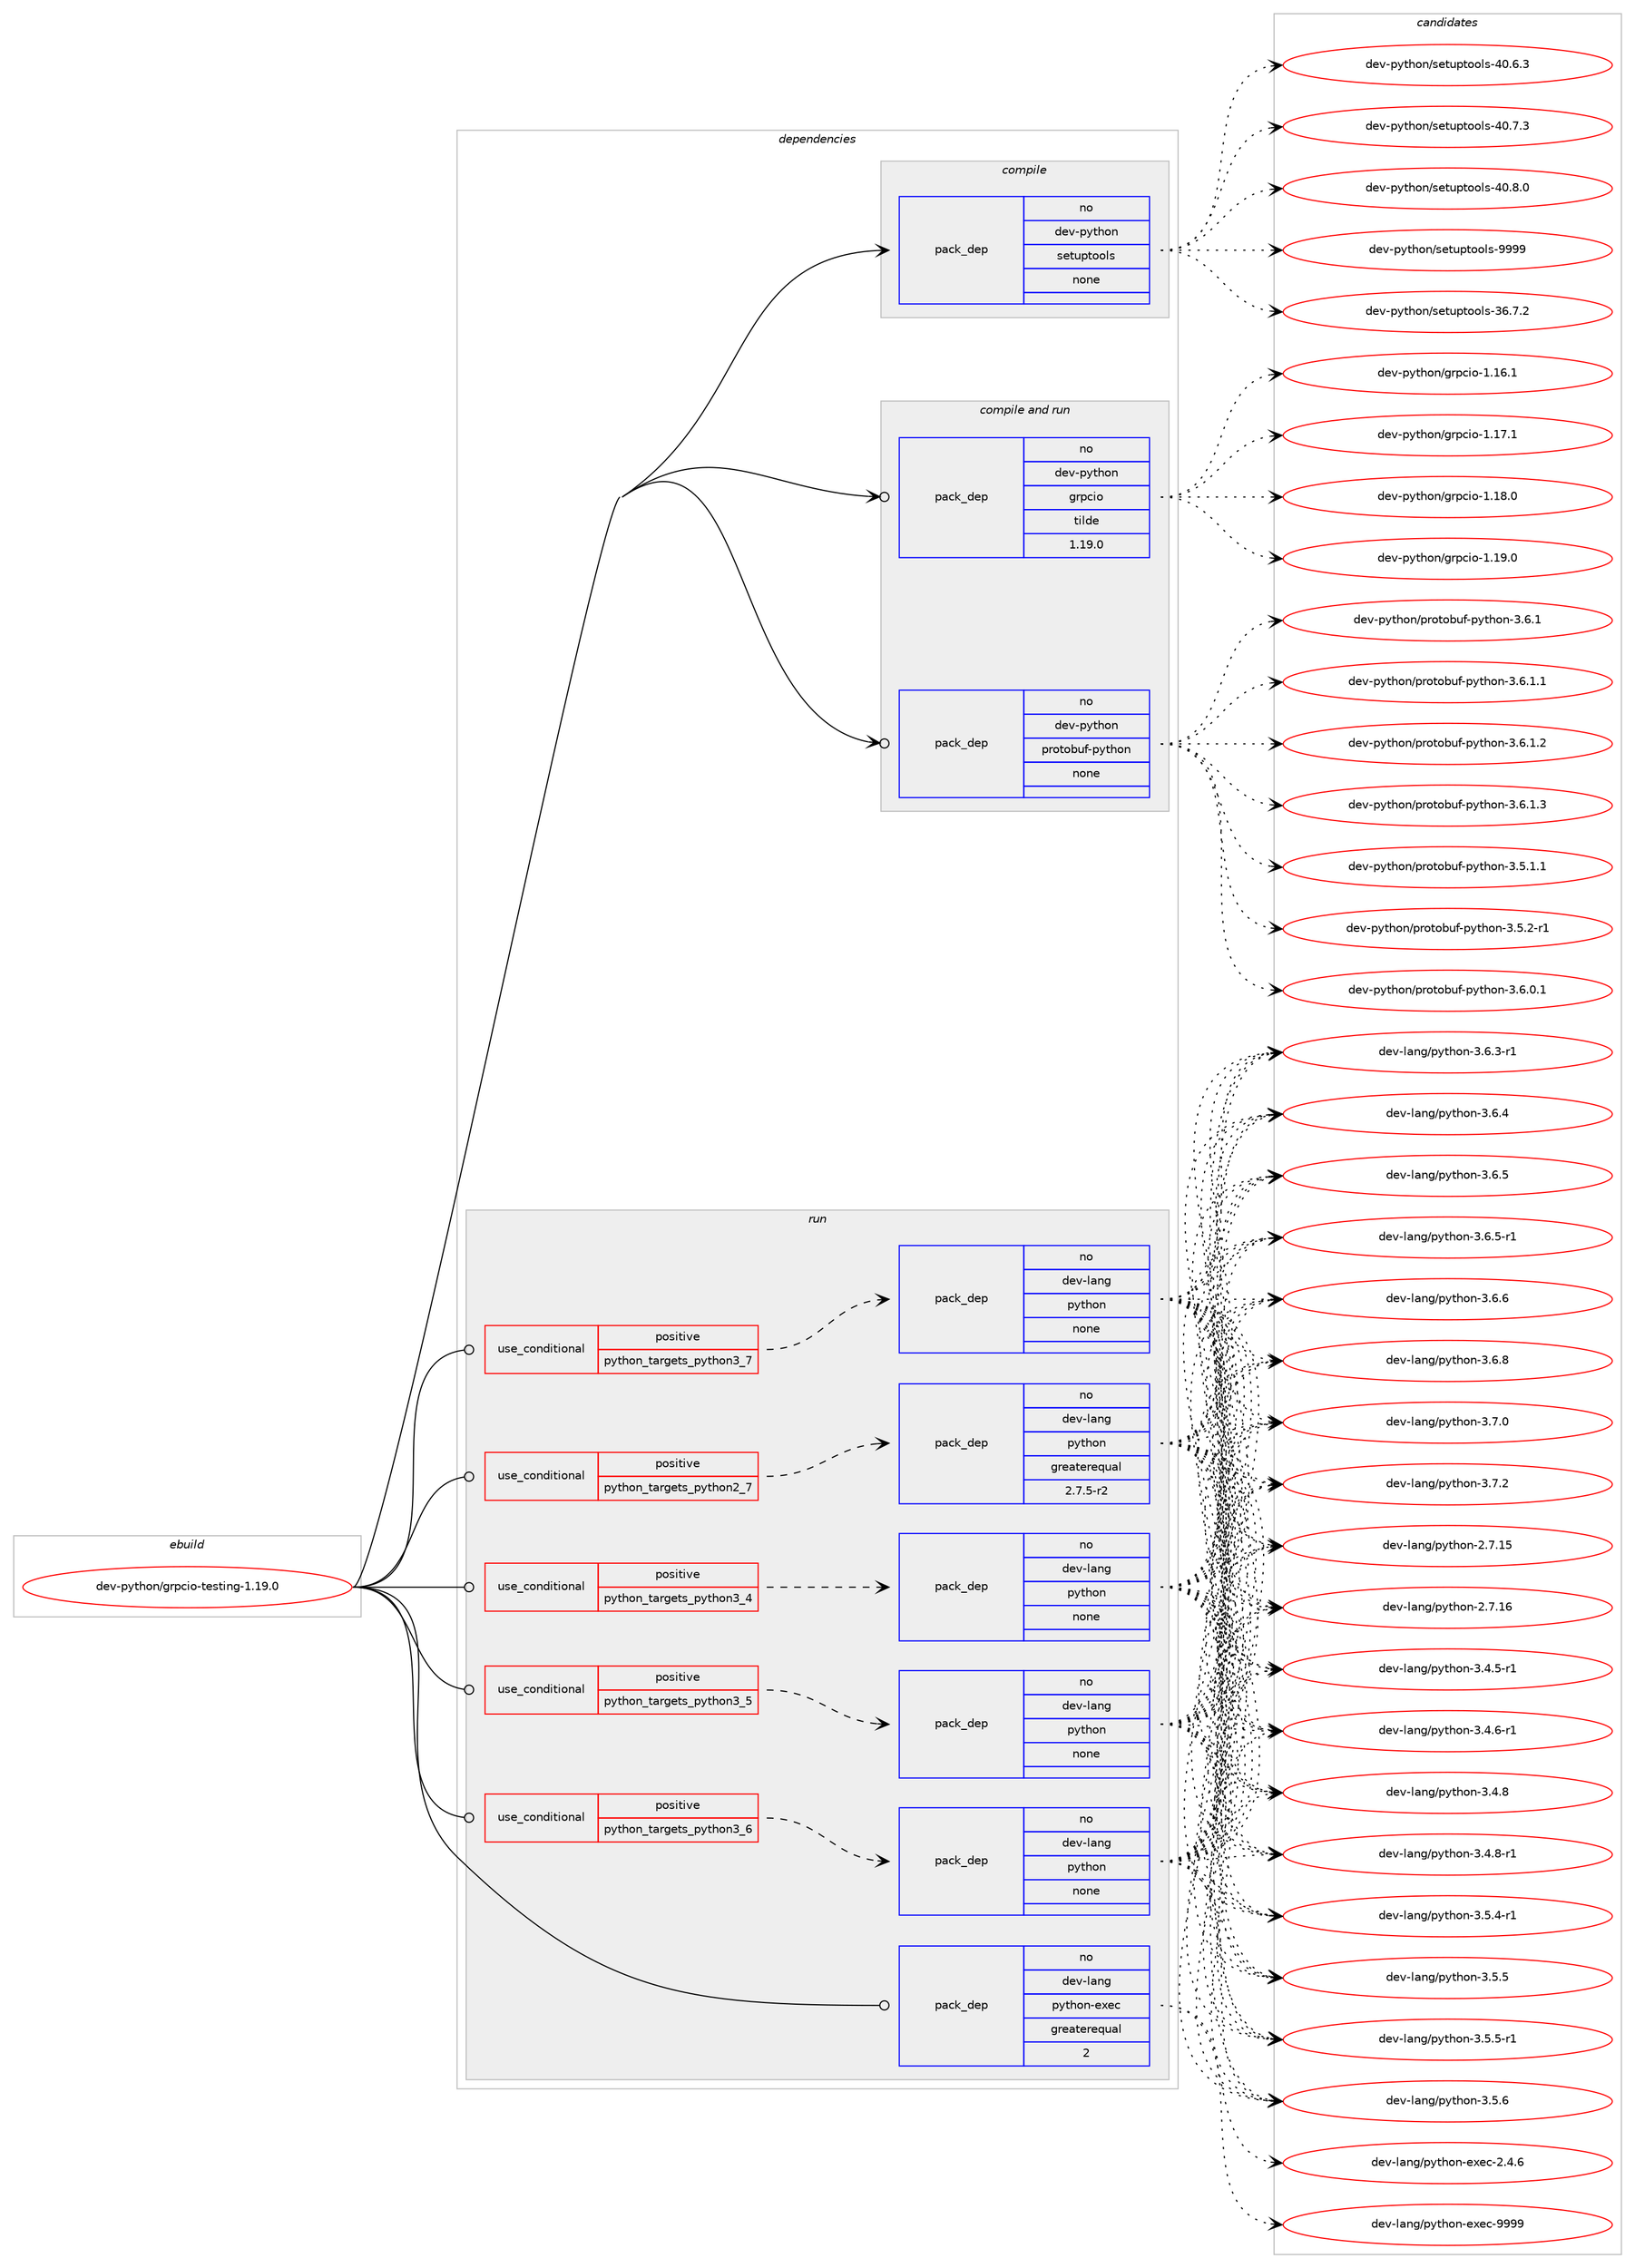 digraph prolog {

# *************
# Graph options
# *************

newrank=true;
concentrate=true;
compound=true;
graph [rankdir=LR,fontname=Helvetica,fontsize=10,ranksep=1.5];#, ranksep=2.5, nodesep=0.2];
edge  [arrowhead=vee];
node  [fontname=Helvetica,fontsize=10];

# **********
# The ebuild
# **********

subgraph cluster_leftcol {
color=gray;
rank=same;
label=<<i>ebuild</i>>;
id [label="dev-python/grpcio-testing-1.19.0", color=red, width=4, href="../dev-python/grpcio-testing-1.19.0.svg"];
}

# ****************
# The dependencies
# ****************

subgraph cluster_midcol {
color=gray;
label=<<i>dependencies</i>>;
subgraph cluster_compile {
fillcolor="#eeeeee";
style=filled;
label=<<i>compile</i>>;
subgraph pack1013659 {
dependency1412120 [label=<<TABLE BORDER="0" CELLBORDER="1" CELLSPACING="0" CELLPADDING="4" WIDTH="220"><TR><TD ROWSPAN="6" CELLPADDING="30">pack_dep</TD></TR><TR><TD WIDTH="110">no</TD></TR><TR><TD>dev-python</TD></TR><TR><TD>setuptools</TD></TR><TR><TD>none</TD></TR><TR><TD></TD></TR></TABLE>>, shape=none, color=blue];
}
id:e -> dependency1412120:w [weight=20,style="solid",arrowhead="vee"];
}
subgraph cluster_compileandrun {
fillcolor="#eeeeee";
style=filled;
label=<<i>compile and run</i>>;
subgraph pack1013660 {
dependency1412121 [label=<<TABLE BORDER="0" CELLBORDER="1" CELLSPACING="0" CELLPADDING="4" WIDTH="220"><TR><TD ROWSPAN="6" CELLPADDING="30">pack_dep</TD></TR><TR><TD WIDTH="110">no</TD></TR><TR><TD>dev-python</TD></TR><TR><TD>grpcio</TD></TR><TR><TD>tilde</TD></TR><TR><TD>1.19.0</TD></TR></TABLE>>, shape=none, color=blue];
}
id:e -> dependency1412121:w [weight=20,style="solid",arrowhead="odotvee"];
subgraph pack1013661 {
dependency1412122 [label=<<TABLE BORDER="0" CELLBORDER="1" CELLSPACING="0" CELLPADDING="4" WIDTH="220"><TR><TD ROWSPAN="6" CELLPADDING="30">pack_dep</TD></TR><TR><TD WIDTH="110">no</TD></TR><TR><TD>dev-python</TD></TR><TR><TD>protobuf-python</TD></TR><TR><TD>none</TD></TR><TR><TD></TD></TR></TABLE>>, shape=none, color=blue];
}
id:e -> dependency1412122:w [weight=20,style="solid",arrowhead="odotvee"];
}
subgraph cluster_run {
fillcolor="#eeeeee";
style=filled;
label=<<i>run</i>>;
subgraph cond375194 {
dependency1412123 [label=<<TABLE BORDER="0" CELLBORDER="1" CELLSPACING="0" CELLPADDING="4"><TR><TD ROWSPAN="3" CELLPADDING="10">use_conditional</TD></TR><TR><TD>positive</TD></TR><TR><TD>python_targets_python2_7</TD></TR></TABLE>>, shape=none, color=red];
subgraph pack1013662 {
dependency1412124 [label=<<TABLE BORDER="0" CELLBORDER="1" CELLSPACING="0" CELLPADDING="4" WIDTH="220"><TR><TD ROWSPAN="6" CELLPADDING="30">pack_dep</TD></TR><TR><TD WIDTH="110">no</TD></TR><TR><TD>dev-lang</TD></TR><TR><TD>python</TD></TR><TR><TD>greaterequal</TD></TR><TR><TD>2.7.5-r2</TD></TR></TABLE>>, shape=none, color=blue];
}
dependency1412123:e -> dependency1412124:w [weight=20,style="dashed",arrowhead="vee"];
}
id:e -> dependency1412123:w [weight=20,style="solid",arrowhead="odot"];
subgraph cond375195 {
dependency1412125 [label=<<TABLE BORDER="0" CELLBORDER="1" CELLSPACING="0" CELLPADDING="4"><TR><TD ROWSPAN="3" CELLPADDING="10">use_conditional</TD></TR><TR><TD>positive</TD></TR><TR><TD>python_targets_python3_4</TD></TR></TABLE>>, shape=none, color=red];
subgraph pack1013663 {
dependency1412126 [label=<<TABLE BORDER="0" CELLBORDER="1" CELLSPACING="0" CELLPADDING="4" WIDTH="220"><TR><TD ROWSPAN="6" CELLPADDING="30">pack_dep</TD></TR><TR><TD WIDTH="110">no</TD></TR><TR><TD>dev-lang</TD></TR><TR><TD>python</TD></TR><TR><TD>none</TD></TR><TR><TD></TD></TR></TABLE>>, shape=none, color=blue];
}
dependency1412125:e -> dependency1412126:w [weight=20,style="dashed",arrowhead="vee"];
}
id:e -> dependency1412125:w [weight=20,style="solid",arrowhead="odot"];
subgraph cond375196 {
dependency1412127 [label=<<TABLE BORDER="0" CELLBORDER="1" CELLSPACING="0" CELLPADDING="4"><TR><TD ROWSPAN="3" CELLPADDING="10">use_conditional</TD></TR><TR><TD>positive</TD></TR><TR><TD>python_targets_python3_5</TD></TR></TABLE>>, shape=none, color=red];
subgraph pack1013664 {
dependency1412128 [label=<<TABLE BORDER="0" CELLBORDER="1" CELLSPACING="0" CELLPADDING="4" WIDTH="220"><TR><TD ROWSPAN="6" CELLPADDING="30">pack_dep</TD></TR><TR><TD WIDTH="110">no</TD></TR><TR><TD>dev-lang</TD></TR><TR><TD>python</TD></TR><TR><TD>none</TD></TR><TR><TD></TD></TR></TABLE>>, shape=none, color=blue];
}
dependency1412127:e -> dependency1412128:w [weight=20,style="dashed",arrowhead="vee"];
}
id:e -> dependency1412127:w [weight=20,style="solid",arrowhead="odot"];
subgraph cond375197 {
dependency1412129 [label=<<TABLE BORDER="0" CELLBORDER="1" CELLSPACING="0" CELLPADDING="4"><TR><TD ROWSPAN="3" CELLPADDING="10">use_conditional</TD></TR><TR><TD>positive</TD></TR><TR><TD>python_targets_python3_6</TD></TR></TABLE>>, shape=none, color=red];
subgraph pack1013665 {
dependency1412130 [label=<<TABLE BORDER="0" CELLBORDER="1" CELLSPACING="0" CELLPADDING="4" WIDTH="220"><TR><TD ROWSPAN="6" CELLPADDING="30">pack_dep</TD></TR><TR><TD WIDTH="110">no</TD></TR><TR><TD>dev-lang</TD></TR><TR><TD>python</TD></TR><TR><TD>none</TD></TR><TR><TD></TD></TR></TABLE>>, shape=none, color=blue];
}
dependency1412129:e -> dependency1412130:w [weight=20,style="dashed",arrowhead="vee"];
}
id:e -> dependency1412129:w [weight=20,style="solid",arrowhead="odot"];
subgraph cond375198 {
dependency1412131 [label=<<TABLE BORDER="0" CELLBORDER="1" CELLSPACING="0" CELLPADDING="4"><TR><TD ROWSPAN="3" CELLPADDING="10">use_conditional</TD></TR><TR><TD>positive</TD></TR><TR><TD>python_targets_python3_7</TD></TR></TABLE>>, shape=none, color=red];
subgraph pack1013666 {
dependency1412132 [label=<<TABLE BORDER="0" CELLBORDER="1" CELLSPACING="0" CELLPADDING="4" WIDTH="220"><TR><TD ROWSPAN="6" CELLPADDING="30">pack_dep</TD></TR><TR><TD WIDTH="110">no</TD></TR><TR><TD>dev-lang</TD></TR><TR><TD>python</TD></TR><TR><TD>none</TD></TR><TR><TD></TD></TR></TABLE>>, shape=none, color=blue];
}
dependency1412131:e -> dependency1412132:w [weight=20,style="dashed",arrowhead="vee"];
}
id:e -> dependency1412131:w [weight=20,style="solid",arrowhead="odot"];
subgraph pack1013667 {
dependency1412133 [label=<<TABLE BORDER="0" CELLBORDER="1" CELLSPACING="0" CELLPADDING="4" WIDTH="220"><TR><TD ROWSPAN="6" CELLPADDING="30">pack_dep</TD></TR><TR><TD WIDTH="110">no</TD></TR><TR><TD>dev-lang</TD></TR><TR><TD>python-exec</TD></TR><TR><TD>greaterequal</TD></TR><TR><TD>2</TD></TR></TABLE>>, shape=none, color=blue];
}
id:e -> dependency1412133:w [weight=20,style="solid",arrowhead="odot"];
}
}

# **************
# The candidates
# **************

subgraph cluster_choices {
rank=same;
color=gray;
label=<<i>candidates</i>>;

subgraph choice1013659 {
color=black;
nodesep=1;
choice100101118451121211161041111104711510111611711211611111110811545515446554650 [label="dev-python/setuptools-36.7.2", color=red, width=4,href="../dev-python/setuptools-36.7.2.svg"];
choice100101118451121211161041111104711510111611711211611111110811545524846544651 [label="dev-python/setuptools-40.6.3", color=red, width=4,href="../dev-python/setuptools-40.6.3.svg"];
choice100101118451121211161041111104711510111611711211611111110811545524846554651 [label="dev-python/setuptools-40.7.3", color=red, width=4,href="../dev-python/setuptools-40.7.3.svg"];
choice100101118451121211161041111104711510111611711211611111110811545524846564648 [label="dev-python/setuptools-40.8.0", color=red, width=4,href="../dev-python/setuptools-40.8.0.svg"];
choice10010111845112121116104111110471151011161171121161111111081154557575757 [label="dev-python/setuptools-9999", color=red, width=4,href="../dev-python/setuptools-9999.svg"];
dependency1412120:e -> choice100101118451121211161041111104711510111611711211611111110811545515446554650:w [style=dotted,weight="100"];
dependency1412120:e -> choice100101118451121211161041111104711510111611711211611111110811545524846544651:w [style=dotted,weight="100"];
dependency1412120:e -> choice100101118451121211161041111104711510111611711211611111110811545524846554651:w [style=dotted,weight="100"];
dependency1412120:e -> choice100101118451121211161041111104711510111611711211611111110811545524846564648:w [style=dotted,weight="100"];
dependency1412120:e -> choice10010111845112121116104111110471151011161171121161111111081154557575757:w [style=dotted,weight="100"];
}
subgraph choice1013660 {
color=black;
nodesep=1;
choice10010111845112121116104111110471031141129910511145494649544649 [label="dev-python/grpcio-1.16.1", color=red, width=4,href="../dev-python/grpcio-1.16.1.svg"];
choice10010111845112121116104111110471031141129910511145494649554649 [label="dev-python/grpcio-1.17.1", color=red, width=4,href="../dev-python/grpcio-1.17.1.svg"];
choice10010111845112121116104111110471031141129910511145494649564648 [label="dev-python/grpcio-1.18.0", color=red, width=4,href="../dev-python/grpcio-1.18.0.svg"];
choice10010111845112121116104111110471031141129910511145494649574648 [label="dev-python/grpcio-1.19.0", color=red, width=4,href="../dev-python/grpcio-1.19.0.svg"];
dependency1412121:e -> choice10010111845112121116104111110471031141129910511145494649544649:w [style=dotted,weight="100"];
dependency1412121:e -> choice10010111845112121116104111110471031141129910511145494649554649:w [style=dotted,weight="100"];
dependency1412121:e -> choice10010111845112121116104111110471031141129910511145494649564648:w [style=dotted,weight="100"];
dependency1412121:e -> choice10010111845112121116104111110471031141129910511145494649574648:w [style=dotted,weight="100"];
}
subgraph choice1013661 {
color=black;
nodesep=1;
choice100101118451121211161041111104711211411111611198117102451121211161041111104551465346494649 [label="dev-python/protobuf-python-3.5.1.1", color=red, width=4,href="../dev-python/protobuf-python-3.5.1.1.svg"];
choice100101118451121211161041111104711211411111611198117102451121211161041111104551465346504511449 [label="dev-python/protobuf-python-3.5.2-r1", color=red, width=4,href="../dev-python/protobuf-python-3.5.2-r1.svg"];
choice100101118451121211161041111104711211411111611198117102451121211161041111104551465446484649 [label="dev-python/protobuf-python-3.6.0.1", color=red, width=4,href="../dev-python/protobuf-python-3.6.0.1.svg"];
choice10010111845112121116104111110471121141111161119811710245112121116104111110455146544649 [label="dev-python/protobuf-python-3.6.1", color=red, width=4,href="../dev-python/protobuf-python-3.6.1.svg"];
choice100101118451121211161041111104711211411111611198117102451121211161041111104551465446494649 [label="dev-python/protobuf-python-3.6.1.1", color=red, width=4,href="../dev-python/protobuf-python-3.6.1.1.svg"];
choice100101118451121211161041111104711211411111611198117102451121211161041111104551465446494650 [label="dev-python/protobuf-python-3.6.1.2", color=red, width=4,href="../dev-python/protobuf-python-3.6.1.2.svg"];
choice100101118451121211161041111104711211411111611198117102451121211161041111104551465446494651 [label="dev-python/protobuf-python-3.6.1.3", color=red, width=4,href="../dev-python/protobuf-python-3.6.1.3.svg"];
dependency1412122:e -> choice100101118451121211161041111104711211411111611198117102451121211161041111104551465346494649:w [style=dotted,weight="100"];
dependency1412122:e -> choice100101118451121211161041111104711211411111611198117102451121211161041111104551465346504511449:w [style=dotted,weight="100"];
dependency1412122:e -> choice100101118451121211161041111104711211411111611198117102451121211161041111104551465446484649:w [style=dotted,weight="100"];
dependency1412122:e -> choice10010111845112121116104111110471121141111161119811710245112121116104111110455146544649:w [style=dotted,weight="100"];
dependency1412122:e -> choice100101118451121211161041111104711211411111611198117102451121211161041111104551465446494649:w [style=dotted,weight="100"];
dependency1412122:e -> choice100101118451121211161041111104711211411111611198117102451121211161041111104551465446494650:w [style=dotted,weight="100"];
dependency1412122:e -> choice100101118451121211161041111104711211411111611198117102451121211161041111104551465446494651:w [style=dotted,weight="100"];
}
subgraph choice1013662 {
color=black;
nodesep=1;
choice10010111845108971101034711212111610411111045504655464953 [label="dev-lang/python-2.7.15", color=red, width=4,href="../dev-lang/python-2.7.15.svg"];
choice10010111845108971101034711212111610411111045504655464954 [label="dev-lang/python-2.7.16", color=red, width=4,href="../dev-lang/python-2.7.16.svg"];
choice1001011184510897110103471121211161041111104551465246534511449 [label="dev-lang/python-3.4.5-r1", color=red, width=4,href="../dev-lang/python-3.4.5-r1.svg"];
choice1001011184510897110103471121211161041111104551465246544511449 [label="dev-lang/python-3.4.6-r1", color=red, width=4,href="../dev-lang/python-3.4.6-r1.svg"];
choice100101118451089711010347112121116104111110455146524656 [label="dev-lang/python-3.4.8", color=red, width=4,href="../dev-lang/python-3.4.8.svg"];
choice1001011184510897110103471121211161041111104551465246564511449 [label="dev-lang/python-3.4.8-r1", color=red, width=4,href="../dev-lang/python-3.4.8-r1.svg"];
choice1001011184510897110103471121211161041111104551465346524511449 [label="dev-lang/python-3.5.4-r1", color=red, width=4,href="../dev-lang/python-3.5.4-r1.svg"];
choice100101118451089711010347112121116104111110455146534653 [label="dev-lang/python-3.5.5", color=red, width=4,href="../dev-lang/python-3.5.5.svg"];
choice1001011184510897110103471121211161041111104551465346534511449 [label="dev-lang/python-3.5.5-r1", color=red, width=4,href="../dev-lang/python-3.5.5-r1.svg"];
choice100101118451089711010347112121116104111110455146534654 [label="dev-lang/python-3.5.6", color=red, width=4,href="../dev-lang/python-3.5.6.svg"];
choice1001011184510897110103471121211161041111104551465446514511449 [label="dev-lang/python-3.6.3-r1", color=red, width=4,href="../dev-lang/python-3.6.3-r1.svg"];
choice100101118451089711010347112121116104111110455146544652 [label="dev-lang/python-3.6.4", color=red, width=4,href="../dev-lang/python-3.6.4.svg"];
choice100101118451089711010347112121116104111110455146544653 [label="dev-lang/python-3.6.5", color=red, width=4,href="../dev-lang/python-3.6.5.svg"];
choice1001011184510897110103471121211161041111104551465446534511449 [label="dev-lang/python-3.6.5-r1", color=red, width=4,href="../dev-lang/python-3.6.5-r1.svg"];
choice100101118451089711010347112121116104111110455146544654 [label="dev-lang/python-3.6.6", color=red, width=4,href="../dev-lang/python-3.6.6.svg"];
choice100101118451089711010347112121116104111110455146544656 [label="dev-lang/python-3.6.8", color=red, width=4,href="../dev-lang/python-3.6.8.svg"];
choice100101118451089711010347112121116104111110455146554648 [label="dev-lang/python-3.7.0", color=red, width=4,href="../dev-lang/python-3.7.0.svg"];
choice100101118451089711010347112121116104111110455146554650 [label="dev-lang/python-3.7.2", color=red, width=4,href="../dev-lang/python-3.7.2.svg"];
dependency1412124:e -> choice10010111845108971101034711212111610411111045504655464953:w [style=dotted,weight="100"];
dependency1412124:e -> choice10010111845108971101034711212111610411111045504655464954:w [style=dotted,weight="100"];
dependency1412124:e -> choice1001011184510897110103471121211161041111104551465246534511449:w [style=dotted,weight="100"];
dependency1412124:e -> choice1001011184510897110103471121211161041111104551465246544511449:w [style=dotted,weight="100"];
dependency1412124:e -> choice100101118451089711010347112121116104111110455146524656:w [style=dotted,weight="100"];
dependency1412124:e -> choice1001011184510897110103471121211161041111104551465246564511449:w [style=dotted,weight="100"];
dependency1412124:e -> choice1001011184510897110103471121211161041111104551465346524511449:w [style=dotted,weight="100"];
dependency1412124:e -> choice100101118451089711010347112121116104111110455146534653:w [style=dotted,weight="100"];
dependency1412124:e -> choice1001011184510897110103471121211161041111104551465346534511449:w [style=dotted,weight="100"];
dependency1412124:e -> choice100101118451089711010347112121116104111110455146534654:w [style=dotted,weight="100"];
dependency1412124:e -> choice1001011184510897110103471121211161041111104551465446514511449:w [style=dotted,weight="100"];
dependency1412124:e -> choice100101118451089711010347112121116104111110455146544652:w [style=dotted,weight="100"];
dependency1412124:e -> choice100101118451089711010347112121116104111110455146544653:w [style=dotted,weight="100"];
dependency1412124:e -> choice1001011184510897110103471121211161041111104551465446534511449:w [style=dotted,weight="100"];
dependency1412124:e -> choice100101118451089711010347112121116104111110455146544654:w [style=dotted,weight="100"];
dependency1412124:e -> choice100101118451089711010347112121116104111110455146544656:w [style=dotted,weight="100"];
dependency1412124:e -> choice100101118451089711010347112121116104111110455146554648:w [style=dotted,weight="100"];
dependency1412124:e -> choice100101118451089711010347112121116104111110455146554650:w [style=dotted,weight="100"];
}
subgraph choice1013663 {
color=black;
nodesep=1;
choice10010111845108971101034711212111610411111045504655464953 [label="dev-lang/python-2.7.15", color=red, width=4,href="../dev-lang/python-2.7.15.svg"];
choice10010111845108971101034711212111610411111045504655464954 [label="dev-lang/python-2.7.16", color=red, width=4,href="../dev-lang/python-2.7.16.svg"];
choice1001011184510897110103471121211161041111104551465246534511449 [label="dev-lang/python-3.4.5-r1", color=red, width=4,href="../dev-lang/python-3.4.5-r1.svg"];
choice1001011184510897110103471121211161041111104551465246544511449 [label="dev-lang/python-3.4.6-r1", color=red, width=4,href="../dev-lang/python-3.4.6-r1.svg"];
choice100101118451089711010347112121116104111110455146524656 [label="dev-lang/python-3.4.8", color=red, width=4,href="../dev-lang/python-3.4.8.svg"];
choice1001011184510897110103471121211161041111104551465246564511449 [label="dev-lang/python-3.4.8-r1", color=red, width=4,href="../dev-lang/python-3.4.8-r1.svg"];
choice1001011184510897110103471121211161041111104551465346524511449 [label="dev-lang/python-3.5.4-r1", color=red, width=4,href="../dev-lang/python-3.5.4-r1.svg"];
choice100101118451089711010347112121116104111110455146534653 [label="dev-lang/python-3.5.5", color=red, width=4,href="../dev-lang/python-3.5.5.svg"];
choice1001011184510897110103471121211161041111104551465346534511449 [label="dev-lang/python-3.5.5-r1", color=red, width=4,href="../dev-lang/python-3.5.5-r1.svg"];
choice100101118451089711010347112121116104111110455146534654 [label="dev-lang/python-3.5.6", color=red, width=4,href="../dev-lang/python-3.5.6.svg"];
choice1001011184510897110103471121211161041111104551465446514511449 [label="dev-lang/python-3.6.3-r1", color=red, width=4,href="../dev-lang/python-3.6.3-r1.svg"];
choice100101118451089711010347112121116104111110455146544652 [label="dev-lang/python-3.6.4", color=red, width=4,href="../dev-lang/python-3.6.4.svg"];
choice100101118451089711010347112121116104111110455146544653 [label="dev-lang/python-3.6.5", color=red, width=4,href="../dev-lang/python-3.6.5.svg"];
choice1001011184510897110103471121211161041111104551465446534511449 [label="dev-lang/python-3.6.5-r1", color=red, width=4,href="../dev-lang/python-3.6.5-r1.svg"];
choice100101118451089711010347112121116104111110455146544654 [label="dev-lang/python-3.6.6", color=red, width=4,href="../dev-lang/python-3.6.6.svg"];
choice100101118451089711010347112121116104111110455146544656 [label="dev-lang/python-3.6.8", color=red, width=4,href="../dev-lang/python-3.6.8.svg"];
choice100101118451089711010347112121116104111110455146554648 [label="dev-lang/python-3.7.0", color=red, width=4,href="../dev-lang/python-3.7.0.svg"];
choice100101118451089711010347112121116104111110455146554650 [label="dev-lang/python-3.7.2", color=red, width=4,href="../dev-lang/python-3.7.2.svg"];
dependency1412126:e -> choice10010111845108971101034711212111610411111045504655464953:w [style=dotted,weight="100"];
dependency1412126:e -> choice10010111845108971101034711212111610411111045504655464954:w [style=dotted,weight="100"];
dependency1412126:e -> choice1001011184510897110103471121211161041111104551465246534511449:w [style=dotted,weight="100"];
dependency1412126:e -> choice1001011184510897110103471121211161041111104551465246544511449:w [style=dotted,weight="100"];
dependency1412126:e -> choice100101118451089711010347112121116104111110455146524656:w [style=dotted,weight="100"];
dependency1412126:e -> choice1001011184510897110103471121211161041111104551465246564511449:w [style=dotted,weight="100"];
dependency1412126:e -> choice1001011184510897110103471121211161041111104551465346524511449:w [style=dotted,weight="100"];
dependency1412126:e -> choice100101118451089711010347112121116104111110455146534653:w [style=dotted,weight="100"];
dependency1412126:e -> choice1001011184510897110103471121211161041111104551465346534511449:w [style=dotted,weight="100"];
dependency1412126:e -> choice100101118451089711010347112121116104111110455146534654:w [style=dotted,weight="100"];
dependency1412126:e -> choice1001011184510897110103471121211161041111104551465446514511449:w [style=dotted,weight="100"];
dependency1412126:e -> choice100101118451089711010347112121116104111110455146544652:w [style=dotted,weight="100"];
dependency1412126:e -> choice100101118451089711010347112121116104111110455146544653:w [style=dotted,weight="100"];
dependency1412126:e -> choice1001011184510897110103471121211161041111104551465446534511449:w [style=dotted,weight="100"];
dependency1412126:e -> choice100101118451089711010347112121116104111110455146544654:w [style=dotted,weight="100"];
dependency1412126:e -> choice100101118451089711010347112121116104111110455146544656:w [style=dotted,weight="100"];
dependency1412126:e -> choice100101118451089711010347112121116104111110455146554648:w [style=dotted,weight="100"];
dependency1412126:e -> choice100101118451089711010347112121116104111110455146554650:w [style=dotted,weight="100"];
}
subgraph choice1013664 {
color=black;
nodesep=1;
choice10010111845108971101034711212111610411111045504655464953 [label="dev-lang/python-2.7.15", color=red, width=4,href="../dev-lang/python-2.7.15.svg"];
choice10010111845108971101034711212111610411111045504655464954 [label="dev-lang/python-2.7.16", color=red, width=4,href="../dev-lang/python-2.7.16.svg"];
choice1001011184510897110103471121211161041111104551465246534511449 [label="dev-lang/python-3.4.5-r1", color=red, width=4,href="../dev-lang/python-3.4.5-r1.svg"];
choice1001011184510897110103471121211161041111104551465246544511449 [label="dev-lang/python-3.4.6-r1", color=red, width=4,href="../dev-lang/python-3.4.6-r1.svg"];
choice100101118451089711010347112121116104111110455146524656 [label="dev-lang/python-3.4.8", color=red, width=4,href="../dev-lang/python-3.4.8.svg"];
choice1001011184510897110103471121211161041111104551465246564511449 [label="dev-lang/python-3.4.8-r1", color=red, width=4,href="../dev-lang/python-3.4.8-r1.svg"];
choice1001011184510897110103471121211161041111104551465346524511449 [label="dev-lang/python-3.5.4-r1", color=red, width=4,href="../dev-lang/python-3.5.4-r1.svg"];
choice100101118451089711010347112121116104111110455146534653 [label="dev-lang/python-3.5.5", color=red, width=4,href="../dev-lang/python-3.5.5.svg"];
choice1001011184510897110103471121211161041111104551465346534511449 [label="dev-lang/python-3.5.5-r1", color=red, width=4,href="../dev-lang/python-3.5.5-r1.svg"];
choice100101118451089711010347112121116104111110455146534654 [label="dev-lang/python-3.5.6", color=red, width=4,href="../dev-lang/python-3.5.6.svg"];
choice1001011184510897110103471121211161041111104551465446514511449 [label="dev-lang/python-3.6.3-r1", color=red, width=4,href="../dev-lang/python-3.6.3-r1.svg"];
choice100101118451089711010347112121116104111110455146544652 [label="dev-lang/python-3.6.4", color=red, width=4,href="../dev-lang/python-3.6.4.svg"];
choice100101118451089711010347112121116104111110455146544653 [label="dev-lang/python-3.6.5", color=red, width=4,href="../dev-lang/python-3.6.5.svg"];
choice1001011184510897110103471121211161041111104551465446534511449 [label="dev-lang/python-3.6.5-r1", color=red, width=4,href="../dev-lang/python-3.6.5-r1.svg"];
choice100101118451089711010347112121116104111110455146544654 [label="dev-lang/python-3.6.6", color=red, width=4,href="../dev-lang/python-3.6.6.svg"];
choice100101118451089711010347112121116104111110455146544656 [label="dev-lang/python-3.6.8", color=red, width=4,href="../dev-lang/python-3.6.8.svg"];
choice100101118451089711010347112121116104111110455146554648 [label="dev-lang/python-3.7.0", color=red, width=4,href="../dev-lang/python-3.7.0.svg"];
choice100101118451089711010347112121116104111110455146554650 [label="dev-lang/python-3.7.2", color=red, width=4,href="../dev-lang/python-3.7.2.svg"];
dependency1412128:e -> choice10010111845108971101034711212111610411111045504655464953:w [style=dotted,weight="100"];
dependency1412128:e -> choice10010111845108971101034711212111610411111045504655464954:w [style=dotted,weight="100"];
dependency1412128:e -> choice1001011184510897110103471121211161041111104551465246534511449:w [style=dotted,weight="100"];
dependency1412128:e -> choice1001011184510897110103471121211161041111104551465246544511449:w [style=dotted,weight="100"];
dependency1412128:e -> choice100101118451089711010347112121116104111110455146524656:w [style=dotted,weight="100"];
dependency1412128:e -> choice1001011184510897110103471121211161041111104551465246564511449:w [style=dotted,weight="100"];
dependency1412128:e -> choice1001011184510897110103471121211161041111104551465346524511449:w [style=dotted,weight="100"];
dependency1412128:e -> choice100101118451089711010347112121116104111110455146534653:w [style=dotted,weight="100"];
dependency1412128:e -> choice1001011184510897110103471121211161041111104551465346534511449:w [style=dotted,weight="100"];
dependency1412128:e -> choice100101118451089711010347112121116104111110455146534654:w [style=dotted,weight="100"];
dependency1412128:e -> choice1001011184510897110103471121211161041111104551465446514511449:w [style=dotted,weight="100"];
dependency1412128:e -> choice100101118451089711010347112121116104111110455146544652:w [style=dotted,weight="100"];
dependency1412128:e -> choice100101118451089711010347112121116104111110455146544653:w [style=dotted,weight="100"];
dependency1412128:e -> choice1001011184510897110103471121211161041111104551465446534511449:w [style=dotted,weight="100"];
dependency1412128:e -> choice100101118451089711010347112121116104111110455146544654:w [style=dotted,weight="100"];
dependency1412128:e -> choice100101118451089711010347112121116104111110455146544656:w [style=dotted,weight="100"];
dependency1412128:e -> choice100101118451089711010347112121116104111110455146554648:w [style=dotted,weight="100"];
dependency1412128:e -> choice100101118451089711010347112121116104111110455146554650:w [style=dotted,weight="100"];
}
subgraph choice1013665 {
color=black;
nodesep=1;
choice10010111845108971101034711212111610411111045504655464953 [label="dev-lang/python-2.7.15", color=red, width=4,href="../dev-lang/python-2.7.15.svg"];
choice10010111845108971101034711212111610411111045504655464954 [label="dev-lang/python-2.7.16", color=red, width=4,href="../dev-lang/python-2.7.16.svg"];
choice1001011184510897110103471121211161041111104551465246534511449 [label="dev-lang/python-3.4.5-r1", color=red, width=4,href="../dev-lang/python-3.4.5-r1.svg"];
choice1001011184510897110103471121211161041111104551465246544511449 [label="dev-lang/python-3.4.6-r1", color=red, width=4,href="../dev-lang/python-3.4.6-r1.svg"];
choice100101118451089711010347112121116104111110455146524656 [label="dev-lang/python-3.4.8", color=red, width=4,href="../dev-lang/python-3.4.8.svg"];
choice1001011184510897110103471121211161041111104551465246564511449 [label="dev-lang/python-3.4.8-r1", color=red, width=4,href="../dev-lang/python-3.4.8-r1.svg"];
choice1001011184510897110103471121211161041111104551465346524511449 [label="dev-lang/python-3.5.4-r1", color=red, width=4,href="../dev-lang/python-3.5.4-r1.svg"];
choice100101118451089711010347112121116104111110455146534653 [label="dev-lang/python-3.5.5", color=red, width=4,href="../dev-lang/python-3.5.5.svg"];
choice1001011184510897110103471121211161041111104551465346534511449 [label="dev-lang/python-3.5.5-r1", color=red, width=4,href="../dev-lang/python-3.5.5-r1.svg"];
choice100101118451089711010347112121116104111110455146534654 [label="dev-lang/python-3.5.6", color=red, width=4,href="../dev-lang/python-3.5.6.svg"];
choice1001011184510897110103471121211161041111104551465446514511449 [label="dev-lang/python-3.6.3-r1", color=red, width=4,href="../dev-lang/python-3.6.3-r1.svg"];
choice100101118451089711010347112121116104111110455146544652 [label="dev-lang/python-3.6.4", color=red, width=4,href="../dev-lang/python-3.6.4.svg"];
choice100101118451089711010347112121116104111110455146544653 [label="dev-lang/python-3.6.5", color=red, width=4,href="../dev-lang/python-3.6.5.svg"];
choice1001011184510897110103471121211161041111104551465446534511449 [label="dev-lang/python-3.6.5-r1", color=red, width=4,href="../dev-lang/python-3.6.5-r1.svg"];
choice100101118451089711010347112121116104111110455146544654 [label="dev-lang/python-3.6.6", color=red, width=4,href="../dev-lang/python-3.6.6.svg"];
choice100101118451089711010347112121116104111110455146544656 [label="dev-lang/python-3.6.8", color=red, width=4,href="../dev-lang/python-3.6.8.svg"];
choice100101118451089711010347112121116104111110455146554648 [label="dev-lang/python-3.7.0", color=red, width=4,href="../dev-lang/python-3.7.0.svg"];
choice100101118451089711010347112121116104111110455146554650 [label="dev-lang/python-3.7.2", color=red, width=4,href="../dev-lang/python-3.7.2.svg"];
dependency1412130:e -> choice10010111845108971101034711212111610411111045504655464953:w [style=dotted,weight="100"];
dependency1412130:e -> choice10010111845108971101034711212111610411111045504655464954:w [style=dotted,weight="100"];
dependency1412130:e -> choice1001011184510897110103471121211161041111104551465246534511449:w [style=dotted,weight="100"];
dependency1412130:e -> choice1001011184510897110103471121211161041111104551465246544511449:w [style=dotted,weight="100"];
dependency1412130:e -> choice100101118451089711010347112121116104111110455146524656:w [style=dotted,weight="100"];
dependency1412130:e -> choice1001011184510897110103471121211161041111104551465246564511449:w [style=dotted,weight="100"];
dependency1412130:e -> choice1001011184510897110103471121211161041111104551465346524511449:w [style=dotted,weight="100"];
dependency1412130:e -> choice100101118451089711010347112121116104111110455146534653:w [style=dotted,weight="100"];
dependency1412130:e -> choice1001011184510897110103471121211161041111104551465346534511449:w [style=dotted,weight="100"];
dependency1412130:e -> choice100101118451089711010347112121116104111110455146534654:w [style=dotted,weight="100"];
dependency1412130:e -> choice1001011184510897110103471121211161041111104551465446514511449:w [style=dotted,weight="100"];
dependency1412130:e -> choice100101118451089711010347112121116104111110455146544652:w [style=dotted,weight="100"];
dependency1412130:e -> choice100101118451089711010347112121116104111110455146544653:w [style=dotted,weight="100"];
dependency1412130:e -> choice1001011184510897110103471121211161041111104551465446534511449:w [style=dotted,weight="100"];
dependency1412130:e -> choice100101118451089711010347112121116104111110455146544654:w [style=dotted,weight="100"];
dependency1412130:e -> choice100101118451089711010347112121116104111110455146544656:w [style=dotted,weight="100"];
dependency1412130:e -> choice100101118451089711010347112121116104111110455146554648:w [style=dotted,weight="100"];
dependency1412130:e -> choice100101118451089711010347112121116104111110455146554650:w [style=dotted,weight="100"];
}
subgraph choice1013666 {
color=black;
nodesep=1;
choice10010111845108971101034711212111610411111045504655464953 [label="dev-lang/python-2.7.15", color=red, width=4,href="../dev-lang/python-2.7.15.svg"];
choice10010111845108971101034711212111610411111045504655464954 [label="dev-lang/python-2.7.16", color=red, width=4,href="../dev-lang/python-2.7.16.svg"];
choice1001011184510897110103471121211161041111104551465246534511449 [label="dev-lang/python-3.4.5-r1", color=red, width=4,href="../dev-lang/python-3.4.5-r1.svg"];
choice1001011184510897110103471121211161041111104551465246544511449 [label="dev-lang/python-3.4.6-r1", color=red, width=4,href="../dev-lang/python-3.4.6-r1.svg"];
choice100101118451089711010347112121116104111110455146524656 [label="dev-lang/python-3.4.8", color=red, width=4,href="../dev-lang/python-3.4.8.svg"];
choice1001011184510897110103471121211161041111104551465246564511449 [label="dev-lang/python-3.4.8-r1", color=red, width=4,href="../dev-lang/python-3.4.8-r1.svg"];
choice1001011184510897110103471121211161041111104551465346524511449 [label="dev-lang/python-3.5.4-r1", color=red, width=4,href="../dev-lang/python-3.5.4-r1.svg"];
choice100101118451089711010347112121116104111110455146534653 [label="dev-lang/python-3.5.5", color=red, width=4,href="../dev-lang/python-3.5.5.svg"];
choice1001011184510897110103471121211161041111104551465346534511449 [label="dev-lang/python-3.5.5-r1", color=red, width=4,href="../dev-lang/python-3.5.5-r1.svg"];
choice100101118451089711010347112121116104111110455146534654 [label="dev-lang/python-3.5.6", color=red, width=4,href="../dev-lang/python-3.5.6.svg"];
choice1001011184510897110103471121211161041111104551465446514511449 [label="dev-lang/python-3.6.3-r1", color=red, width=4,href="../dev-lang/python-3.6.3-r1.svg"];
choice100101118451089711010347112121116104111110455146544652 [label="dev-lang/python-3.6.4", color=red, width=4,href="../dev-lang/python-3.6.4.svg"];
choice100101118451089711010347112121116104111110455146544653 [label="dev-lang/python-3.6.5", color=red, width=4,href="../dev-lang/python-3.6.5.svg"];
choice1001011184510897110103471121211161041111104551465446534511449 [label="dev-lang/python-3.6.5-r1", color=red, width=4,href="../dev-lang/python-3.6.5-r1.svg"];
choice100101118451089711010347112121116104111110455146544654 [label="dev-lang/python-3.6.6", color=red, width=4,href="../dev-lang/python-3.6.6.svg"];
choice100101118451089711010347112121116104111110455146544656 [label="dev-lang/python-3.6.8", color=red, width=4,href="../dev-lang/python-3.6.8.svg"];
choice100101118451089711010347112121116104111110455146554648 [label="dev-lang/python-3.7.0", color=red, width=4,href="../dev-lang/python-3.7.0.svg"];
choice100101118451089711010347112121116104111110455146554650 [label="dev-lang/python-3.7.2", color=red, width=4,href="../dev-lang/python-3.7.2.svg"];
dependency1412132:e -> choice10010111845108971101034711212111610411111045504655464953:w [style=dotted,weight="100"];
dependency1412132:e -> choice10010111845108971101034711212111610411111045504655464954:w [style=dotted,weight="100"];
dependency1412132:e -> choice1001011184510897110103471121211161041111104551465246534511449:w [style=dotted,weight="100"];
dependency1412132:e -> choice1001011184510897110103471121211161041111104551465246544511449:w [style=dotted,weight="100"];
dependency1412132:e -> choice100101118451089711010347112121116104111110455146524656:w [style=dotted,weight="100"];
dependency1412132:e -> choice1001011184510897110103471121211161041111104551465246564511449:w [style=dotted,weight="100"];
dependency1412132:e -> choice1001011184510897110103471121211161041111104551465346524511449:w [style=dotted,weight="100"];
dependency1412132:e -> choice100101118451089711010347112121116104111110455146534653:w [style=dotted,weight="100"];
dependency1412132:e -> choice1001011184510897110103471121211161041111104551465346534511449:w [style=dotted,weight="100"];
dependency1412132:e -> choice100101118451089711010347112121116104111110455146534654:w [style=dotted,weight="100"];
dependency1412132:e -> choice1001011184510897110103471121211161041111104551465446514511449:w [style=dotted,weight="100"];
dependency1412132:e -> choice100101118451089711010347112121116104111110455146544652:w [style=dotted,weight="100"];
dependency1412132:e -> choice100101118451089711010347112121116104111110455146544653:w [style=dotted,weight="100"];
dependency1412132:e -> choice1001011184510897110103471121211161041111104551465446534511449:w [style=dotted,weight="100"];
dependency1412132:e -> choice100101118451089711010347112121116104111110455146544654:w [style=dotted,weight="100"];
dependency1412132:e -> choice100101118451089711010347112121116104111110455146544656:w [style=dotted,weight="100"];
dependency1412132:e -> choice100101118451089711010347112121116104111110455146554648:w [style=dotted,weight="100"];
dependency1412132:e -> choice100101118451089711010347112121116104111110455146554650:w [style=dotted,weight="100"];
}
subgraph choice1013667 {
color=black;
nodesep=1;
choice1001011184510897110103471121211161041111104510112010199455046524654 [label="dev-lang/python-exec-2.4.6", color=red, width=4,href="../dev-lang/python-exec-2.4.6.svg"];
choice10010111845108971101034711212111610411111045101120101994557575757 [label="dev-lang/python-exec-9999", color=red, width=4,href="../dev-lang/python-exec-9999.svg"];
dependency1412133:e -> choice1001011184510897110103471121211161041111104510112010199455046524654:w [style=dotted,weight="100"];
dependency1412133:e -> choice10010111845108971101034711212111610411111045101120101994557575757:w [style=dotted,weight="100"];
}
}

}
